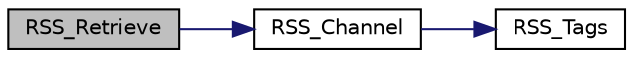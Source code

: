digraph G
{
  edge [fontname="Helvetica",fontsize="10",labelfontname="Helvetica",labelfontsize="10"];
  node [fontname="Helvetica",fontsize="10",shape=record];
  rankdir="LR";
  Node1 [label="RSS_Retrieve",height=0.2,width=0.4,color="black", fillcolor="grey75", style="filled" fontcolor="black"];
  Node1 -> Node2 [color="midnightblue",fontsize="10",style="solid",fontname="Helvetica"];
  Node2 [label="RSS_Channel",height=0.2,width=0.4,color="black", fillcolor="white", style="filled",URL="$rsslib_8php.html#a9f0a3cca6c9fcfb17216d710bfe2bc51"];
  Node2 -> Node3 [color="midnightblue",fontsize="10",style="solid",fontname="Helvetica"];
  Node3 [label="RSS_Tags",height=0.2,width=0.4,color="black", fillcolor="white", style="filled",URL="$rsslib_8php.html#a1c9ed082051a2788582ebe80a146d538"];
}
